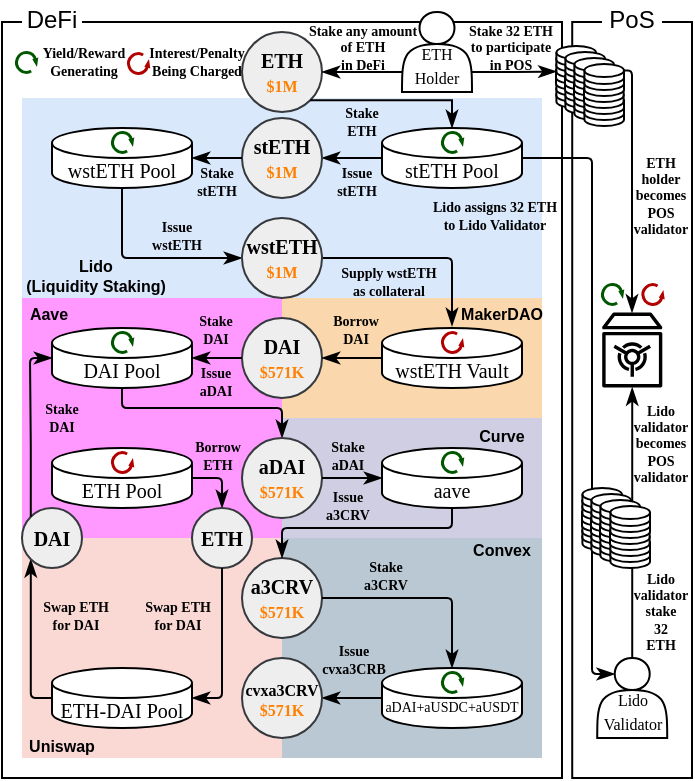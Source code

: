 <mxfile version="21.2.8" type="device">
  <diagram id="ooE3Xo_wV-slX8WCPOP6" name="Page-4">
    <mxGraphModel dx="1254" dy="301" grid="1" gridSize="10" guides="1" tooltips="1" connect="1" arrows="1" fold="1" page="1" pageScale="1" pageWidth="400" pageHeight="400" math="0" shadow="0">
      <root>
        <mxCell id="0" />
        <mxCell id="1" parent="0" />
        <mxCell id="hHPE4022j6eGi9Bg3FWy-431" value="" style="rounded=0;whiteSpace=wrap;html=1;" parent="1" vertex="1">
          <mxGeometry x="-484.89" y="15" width="59.89" height="378" as="geometry" />
        </mxCell>
        <mxCell id="hHPE4022j6eGi9Bg3FWy-430" value="" style="rounded=0;whiteSpace=wrap;html=1;" parent="1" vertex="1">
          <mxGeometry x="-770" y="15" width="280" height="378" as="geometry" />
        </mxCell>
        <mxCell id="hHPE4022j6eGi9Bg3FWy-93" value="" style="rounded=0;whiteSpace=wrap;html=1;fillColor=#bac8d3;strokeColor=none;" parent="1" vertex="1">
          <mxGeometry x="-630" y="273" width="130" height="110" as="geometry" />
        </mxCell>
        <mxCell id="hHPE4022j6eGi9Bg3FWy-40" value="" style="rounded=0;whiteSpace=wrap;html=1;fillColor=#d0cee2;strokeColor=none;" parent="1" vertex="1">
          <mxGeometry x="-630" y="213" width="130" height="60" as="geometry" />
        </mxCell>
        <mxCell id="hHPE4022j6eGi9Bg3FWy-36" value="" style="rounded=0;whiteSpace=wrap;html=1;fillColor=#FF99FF;strokeColor=none;" parent="1" vertex="1">
          <mxGeometry x="-760" y="153" width="130" height="120" as="geometry" />
        </mxCell>
        <mxCell id="aXwNNv5AYdKiC4HSLwjV-165" value="" style="rounded=0;whiteSpace=wrap;html=1;fillColor=#dae8fc;strokeColor=none;flipH=1;" parent="1" vertex="1">
          <mxGeometry x="-760" y="53" width="260" height="100" as="geometry" />
        </mxCell>
        <mxCell id="aXwNNv5AYdKiC4HSLwjV-160" value="" style="rounded=0;whiteSpace=wrap;html=1;fillColor=#fad7ac;strokeColor=none;" parent="1" vertex="1">
          <mxGeometry x="-630" y="153" width="130" height="60" as="geometry" />
        </mxCell>
        <mxCell id="hHPE4022j6eGi9Bg3FWy-27" style="edgeStyle=orthogonalEdgeStyle;rounded=1;orthogonalLoop=1;jettySize=auto;html=1;entryX=1;entryY=0.5;entryDx=0;entryDy=0;arcSize=5;endArrow=classicThin;endFill=1;fillColor=#008a00;strokeColor=#000000;" parent="1" source="bI1gja82rUTGcYfUVD13-1" target="0xcqsg2bEBHfZzJ7icHa-70" edge="1">
          <mxGeometry relative="1" as="geometry" />
        </mxCell>
        <mxCell id="bI1gja82rUTGcYfUVD13-1" value="stETH Pool" style="shape=cylinder3;whiteSpace=wrap;html=1;boundedLbl=1;backgroundOutline=1;size=7.5;strokeWidth=1;fontFamily=Times New Roman;fontStyle=0;fontSize=10;rounded=0;" parent="1" vertex="1">
          <mxGeometry x="-580" y="68" width="70" height="30" as="geometry" />
        </mxCell>
        <mxCell id="aXwNNv5AYdKiC4HSLwjV-166" value="&lt;b&gt;Lido &lt;br&gt;(Liquidity Staking)&lt;/b&gt;" style="text;html=1;strokeColor=none;fillColor=none;align=center;verticalAlign=middle;whiteSpace=wrap;rounded=0;fontSize=8;spacing=2;" parent="1" vertex="1">
          <mxGeometry x="-763" y="136" width="80" height="12" as="geometry" />
        </mxCell>
        <mxCell id="hHPE4022j6eGi9Bg3FWy-31" style="edgeStyle=orthogonalEdgeStyle;rounded=1;orthogonalLoop=1;jettySize=auto;html=1;exitX=0.5;exitY=1;exitDx=0;exitDy=0;exitPerimeter=0;entryX=0;entryY=0.5;entryDx=0;entryDy=0;arcSize=5;endArrow=classicThin;endFill=1;fillColor=#008a00;strokeColor=#000000;" parent="1" source="0xcqsg2bEBHfZzJ7icHa-75" target="_4_Hz2iEFn8rfwyZPXuo-2" edge="1">
          <mxGeometry relative="1" as="geometry" />
        </mxCell>
        <mxCell id="0xcqsg2bEBHfZzJ7icHa-75" value="wstETH Pool" style="shape=cylinder3;whiteSpace=wrap;html=1;boundedLbl=1;backgroundOutline=1;size=7.5;strokeWidth=1;fontFamily=Times New Roman;fontStyle=0;fontSize=10;rounded=0;labelBorderColor=none;" parent="1" vertex="1">
          <mxGeometry x="-745" y="68" width="70" height="30" as="geometry" />
        </mxCell>
        <mxCell id="hHPE4022j6eGi9Bg3FWy-404" style="edgeStyle=orthogonalEdgeStyle;rounded=1;orthogonalLoop=1;jettySize=auto;html=1;exitX=1;exitY=0.5;exitDx=0;exitDy=0;entryX=0;entryY=1;entryDx=0;entryDy=0;arcSize=5;endArrow=classicThin;endFill=1;fillColor=#d80073;strokeColor=#000000;" parent="1" source="_4_Hz2iEFn8rfwyZPXuo-2" edge="1">
          <mxGeometry relative="1" as="geometry">
            <mxPoint x="-545" y="167" as="targetPoint" />
            <Array as="points">
              <mxPoint x="-545" y="133" />
            </Array>
          </mxGeometry>
        </mxCell>
        <mxCell id="_4_Hz2iEFn8rfwyZPXuo-2" value="&lt;b&gt;wstETH&lt;br&gt;&lt;/b&gt;&lt;b style=&quot;border-color: var(--border-color);&quot;&gt;&lt;font style=&quot;border-color: var(--border-color); font-size: 8px;&quot; color=&quot;#ff8000&quot;&gt;$1M&lt;/font&gt;&lt;/b&gt;&lt;b&gt;&lt;br&gt;&lt;/b&gt;" style="ellipse;whiteSpace=wrap;html=1;aspect=fixed;labelBackgroundColor=none;labelBorderColor=none;fillColor=#eeeeee;strokeColor=#36393d;fontSize=10;fontFamily=Times New Roman;rounded=0;" parent="1" vertex="1">
          <mxGeometry x="-650" y="113" width="40" height="40" as="geometry" />
        </mxCell>
        <mxCell id="0xcqsg2bEBHfZzJ7icHa-70" value="&lt;b style=&quot;font-size: 10px;&quot;&gt;stETH&lt;br&gt;&lt;/b&gt;&lt;b style=&quot;border-color: var(--border-color);&quot;&gt;&lt;font color=&quot;#ff8000&quot; style=&quot;font-size: 8px;&quot;&gt;$1M&lt;/font&gt;&lt;/b&gt;&lt;b style=&quot;font-size: 10px;&quot;&gt;&lt;br&gt;&lt;/b&gt;" style="ellipse;whiteSpace=wrap;html=1;aspect=fixed;labelBackgroundColor=none;labelBorderColor=none;fillColor=#eeeeee;strokeColor=#36393d;fontSize=10;fontFamily=Times New Roman;rounded=0;" parent="1" vertex="1">
          <mxGeometry x="-650" y="63" width="40" height="40" as="geometry" />
        </mxCell>
        <mxCell id="_4_Hz2iEFn8rfwyZPXuo-1" value="ETH&lt;br&gt;&lt;font color=&quot;#ff8000&quot; style=&quot;font-size: 8px;&quot;&gt;$1M&lt;/font&gt;" style="ellipse;whiteSpace=wrap;html=1;aspect=fixed;labelBackgroundColor=none;labelBorderColor=none;fillColor=#eeeeee;strokeColor=#36393d;fontSize=10;fontFamily=Times New Roman;rounded=0;fontStyle=1" parent="1" vertex="1">
          <mxGeometry x="-650" y="20" width="40" height="40" as="geometry" />
        </mxCell>
        <mxCell id="_4_Hz2iEFn8rfwyZPXuo-3" value="&lt;b&gt;DAI&lt;br&gt;&lt;font color=&quot;#ff8000&quot; style=&quot;font-size: 8px;&quot;&gt;$571K&lt;/font&gt;&lt;br&gt;&lt;/b&gt;" style="ellipse;whiteSpace=wrap;html=1;aspect=fixed;labelBackgroundColor=none;labelBorderColor=none;fillColor=#eeeeee;strokeColor=#36393d;fontSize=10;fontFamily=Times New Roman;rounded=0;" parent="1" vertex="1">
          <mxGeometry x="-650" y="163" width="40" height="40" as="geometry" />
        </mxCell>
        <mxCell id="hHPE4022j6eGi9Bg3FWy-28" style="edgeStyle=orthogonalEdgeStyle;rounded=1;orthogonalLoop=1;jettySize=auto;html=1;entryX=1;entryY=0.5;entryDx=0;entryDy=0;entryPerimeter=0;arcSize=5;endArrow=classicThin;endFill=1;fillColor=#d80073;strokeColor=#000000;" parent="1" source="0xcqsg2bEBHfZzJ7icHa-70" target="0xcqsg2bEBHfZzJ7icHa-75" edge="1">
          <mxGeometry relative="1" as="geometry" />
        </mxCell>
        <mxCell id="hHPE4022j6eGi9Bg3FWy-35" style="edgeStyle=orthogonalEdgeStyle;rounded=1;orthogonalLoop=1;jettySize=auto;html=1;exitX=0;exitY=0.5;exitDx=0;exitDy=0;exitPerimeter=0;entryX=1;entryY=0.5;entryDx=0;entryDy=0;arcSize=5;endArrow=classicThin;endFill=1;fillColor=#1ba1e2;strokeColor=#000000;" parent="1" source="hHPE4022j6eGi9Bg3FWy-33" target="_4_Hz2iEFn8rfwyZPXuo-3" edge="1">
          <mxGeometry relative="1" as="geometry" />
        </mxCell>
        <mxCell id="hHPE4022j6eGi9Bg3FWy-33" value="wstETH Vault" style="shape=cylinder3;whiteSpace=wrap;html=1;boundedLbl=1;backgroundOutline=1;size=7.5;strokeWidth=1;fontFamily=Times New Roman;fontStyle=0;fontSize=10;rounded=0;" parent="1" vertex="1">
          <mxGeometry x="-580" y="168" width="70" height="30" as="geometry" />
        </mxCell>
        <mxCell id="hHPE4022j6eGi9Bg3FWy-38" value="&lt;b&gt;Aave&lt;/b&gt;" style="text;html=1;strokeColor=none;fillColor=none;align=center;verticalAlign=middle;whiteSpace=wrap;rounded=0;fontSize=8;" parent="1" vertex="1">
          <mxGeometry x="-760" y="155" width="26.5" height="12" as="geometry" />
        </mxCell>
        <mxCell id="hHPE4022j6eGi9Bg3FWy-79" style="edgeStyle=orthogonalEdgeStyle;rounded=1;orthogonalLoop=1;jettySize=auto;html=1;exitX=0.5;exitY=1;exitDx=0;exitDy=0;exitPerimeter=0;entryX=0.5;entryY=0;entryDx=0;entryDy=0;arcSize=5;endArrow=classicThin;endFill=1;fillColor=#008a00;strokeColor=#000000;" parent="1" source="hHPE4022j6eGi9Bg3FWy-39" target="hHPE4022j6eGi9Bg3FWy-41" edge="1">
          <mxGeometry relative="1" as="geometry">
            <Array as="points">
              <mxPoint x="-710" y="208" />
              <mxPoint x="-630" y="208" />
            </Array>
          </mxGeometry>
        </mxCell>
        <mxCell id="hHPE4022j6eGi9Bg3FWy-39" value="DAI Pool" style="shape=cylinder3;whiteSpace=wrap;html=1;boundedLbl=1;backgroundOutline=1;size=7.5;strokeWidth=1;fontFamily=Times New Roman;fontStyle=0;fontSize=10;rounded=0;" parent="1" vertex="1">
          <mxGeometry x="-745" y="168" width="70" height="30" as="geometry" />
        </mxCell>
        <mxCell id="hHPE4022j6eGi9Bg3FWy-41" value="&lt;b&gt;aDAI&lt;br&gt;&lt;/b&gt;&lt;b style=&quot;border-color: var(--border-color);&quot;&gt;&lt;font color=&quot;#ff8000&quot; style=&quot;font-size: 8px;&quot;&gt;$&lt;/font&gt;&lt;/b&gt;&lt;b style=&quot;border-color: var(--border-color);&quot;&gt;&lt;font style=&quot;border-color: var(--border-color); font-size: 8px;&quot; color=&quot;#ff8000&quot;&gt;571K&lt;/font&gt;&lt;/b&gt;&lt;b&gt;&lt;br&gt;&lt;/b&gt;" style="ellipse;whiteSpace=wrap;html=1;aspect=fixed;labelBackgroundColor=none;labelBorderColor=none;fillColor=#eeeeee;strokeColor=#36393d;fontSize=10;fontFamily=Times New Roman;rounded=0;" parent="1" vertex="1">
          <mxGeometry x="-650" y="223" width="40" height="40" as="geometry" />
        </mxCell>
        <mxCell id="hHPE4022j6eGi9Bg3FWy-42" style="edgeStyle=orthogonalEdgeStyle;rounded=1;orthogonalLoop=1;jettySize=auto;html=1;entryX=1;entryY=0.5;entryDx=0;entryDy=0;entryPerimeter=0;arcSize=5;endArrow=classicThin;endFill=1;fillColor=#d80073;strokeColor=#000000;" parent="1" source="_4_Hz2iEFn8rfwyZPXuo-3" target="hHPE4022j6eGi9Bg3FWy-39" edge="1">
          <mxGeometry relative="1" as="geometry" />
        </mxCell>
        <mxCell id="hHPE4022j6eGi9Bg3FWy-48" value="aave" style="shape=cylinder3;whiteSpace=wrap;html=1;boundedLbl=1;backgroundOutline=1;size=7.5;strokeWidth=1;fontFamily=Times New Roman;fontStyle=0;fontSize=10;rounded=0;" parent="1" vertex="1">
          <mxGeometry x="-580" y="228" width="70" height="30" as="geometry" />
        </mxCell>
        <mxCell id="hHPE4022j6eGi9Bg3FWy-55" style="edgeStyle=orthogonalEdgeStyle;rounded=1;orthogonalLoop=1;jettySize=auto;html=1;exitX=1;exitY=0.5;exitDx=0;exitDy=0;entryX=0;entryY=0.5;entryDx=0;entryDy=0;entryPerimeter=0;arcSize=5;endArrow=classicThin;endFill=1;fillColor=#d80073;strokeColor=#000000;" parent="1" source="hHPE4022j6eGi9Bg3FWy-41" target="hHPE4022j6eGi9Bg3FWy-48" edge="1">
          <mxGeometry relative="1" as="geometry" />
        </mxCell>
        <mxCell id="hHPE4022j6eGi9Bg3FWy-56" value="&lt;b&gt;Curve&lt;/b&gt;" style="text;html=1;strokeColor=none;fillColor=none;align=center;verticalAlign=middle;whiteSpace=wrap;rounded=0;fontSize=8;" parent="1" vertex="1">
          <mxGeometry x="-535" y="216" width="30" height="12" as="geometry" />
        </mxCell>
        <mxCell id="hHPE4022j6eGi9Bg3FWy-111" style="edgeStyle=orthogonalEdgeStyle;rounded=1;orthogonalLoop=1;jettySize=auto;html=1;exitX=1;exitY=0.5;exitDx=0;exitDy=0;exitPerimeter=0;entryX=0.5;entryY=0;entryDx=0;entryDy=0;arcSize=5;endArrow=classicThin;endFill=1;fillColor=#1ba1e2;strokeColor=#000000;" parent="1" source="hHPE4022j6eGi9Bg3FWy-57" target="hHPE4022j6eGi9Bg3FWy-63" edge="1">
          <mxGeometry relative="1" as="geometry" />
        </mxCell>
        <mxCell id="hHPE4022j6eGi9Bg3FWy-57" value="ETH Pool" style="shape=cylinder3;whiteSpace=wrap;html=1;boundedLbl=1;backgroundOutline=1;size=7.5;strokeWidth=1;fontFamily=Times New Roman;fontStyle=0;fontSize=10;rounded=0;" parent="1" vertex="1">
          <mxGeometry x="-745" y="228" width="70" height="30" as="geometry" />
        </mxCell>
        <mxCell id="hHPE4022j6eGi9Bg3FWy-60" value="" style="rounded=0;whiteSpace=wrap;html=1;fillColor=#fad9d5;strokeColor=none;" parent="1" vertex="1">
          <mxGeometry x="-760" y="273" width="130" height="110" as="geometry" />
        </mxCell>
        <mxCell id="hHPE4022j6eGi9Bg3FWy-61" value="&lt;b&gt;Uniswap&lt;/b&gt;" style="text;html=1;strokeColor=none;fillColor=none;align=center;verticalAlign=middle;whiteSpace=wrap;rounded=0;fontSize=8;" parent="1" vertex="1">
          <mxGeometry x="-760" y="371" width="40" height="12" as="geometry" />
        </mxCell>
        <mxCell id="hHPE4022j6eGi9Bg3FWy-362" style="edgeStyle=orthogonalEdgeStyle;rounded=1;orthogonalLoop=1;jettySize=auto;html=1;exitX=0;exitY=0.5;exitDx=0;exitDy=0;exitPerimeter=0;entryX=0;entryY=1;entryDx=0;entryDy=0;arcSize=5;endArrow=classicThin;endFill=1;strokeColor=#000000;" parent="1" source="hHPE4022j6eGi9Bg3FWy-62" target="hHPE4022j6eGi9Bg3FWy-73" edge="1">
          <mxGeometry relative="1" as="geometry">
            <Array as="points">
              <mxPoint x="-756" y="353" />
            </Array>
          </mxGeometry>
        </mxCell>
        <mxCell id="hHPE4022j6eGi9Bg3FWy-62" value="ETH-DAI Pool" style="shape=cylinder3;whiteSpace=wrap;html=1;boundedLbl=1;backgroundOutline=1;size=7.5;strokeWidth=1;fontFamily=Times New Roman;fontStyle=0;fontSize=10;rounded=0;" parent="1" vertex="1">
          <mxGeometry x="-745" y="338" width="70" height="30" as="geometry" />
        </mxCell>
        <mxCell id="hHPE4022j6eGi9Bg3FWy-63" value="&lt;b style=&quot;font-size: 10px;&quot;&gt;ETH&lt;/b&gt;" style="ellipse;whiteSpace=wrap;html=1;aspect=fixed;labelBackgroundColor=none;labelBorderColor=none;fillColor=#eeeeee;strokeColor=#36393d;fontSize=10;fontFamily=Times New Roman;rounded=0;" parent="1" vertex="1">
          <mxGeometry x="-675" y="258" width="30" height="30" as="geometry" />
        </mxCell>
        <mxCell id="hHPE4022j6eGi9Bg3FWy-73" value="&lt;b style=&quot;font-size: 10px;&quot;&gt;DAI&lt;/b&gt;" style="ellipse;whiteSpace=wrap;html=1;aspect=fixed;labelBackgroundColor=none;labelBorderColor=none;fillColor=#eeeeee;strokeColor=#36393d;fontSize=10;fontFamily=Times New Roman;rounded=0;" parent="1" vertex="1">
          <mxGeometry x="-760" y="258" width="30" height="30" as="geometry" />
        </mxCell>
        <mxCell id="hHPE4022j6eGi9Bg3FWy-76" value="&lt;b&gt;a3CRV&lt;br&gt;&lt;/b&gt;&lt;b style=&quot;border-color: var(--border-color);&quot;&gt;&lt;font color=&quot;#ff8000&quot; style=&quot;font-size: 8px;&quot;&gt;$&lt;/font&gt;&lt;/b&gt;&lt;b style=&quot;border-color: var(--border-color);&quot;&gt;&lt;font style=&quot;border-color: var(--border-color); font-size: 8px;&quot; color=&quot;#ff8000&quot;&gt;571K&lt;/font&gt;&lt;/b&gt;&lt;b&gt;&lt;br&gt;&lt;/b&gt;" style="ellipse;whiteSpace=wrap;html=1;aspect=fixed;labelBackgroundColor=none;labelBorderColor=none;fillColor=#eeeeee;strokeColor=#36393d;fontSize=10;fontFamily=Times New Roman;rounded=0;" parent="1" vertex="1">
          <mxGeometry x="-650" y="283" width="40" height="40" as="geometry" />
        </mxCell>
        <mxCell id="hHPE4022j6eGi9Bg3FWy-94" style="edgeStyle=orthogonalEdgeStyle;rounded=1;orthogonalLoop=1;jettySize=auto;html=1;exitX=0.5;exitY=1;exitDx=0;exitDy=0;exitPerimeter=0;entryX=0.5;entryY=0;entryDx=0;entryDy=0;arcSize=5;endArrow=classicThin;endFill=1;fillColor=#008a00;strokeColor=#000000;" parent="1" source="hHPE4022j6eGi9Bg3FWy-48" target="hHPE4022j6eGi9Bg3FWy-76" edge="1">
          <mxGeometry relative="1" as="geometry">
            <Array as="points">
              <mxPoint x="-545" y="268" />
              <mxPoint x="-630" y="268" />
            </Array>
          </mxGeometry>
        </mxCell>
        <mxCell id="hHPE4022j6eGi9Bg3FWy-357" style="edgeStyle=orthogonalEdgeStyle;rounded=1;orthogonalLoop=1;jettySize=auto;html=1;entryX=1;entryY=0.5;entryDx=0;entryDy=0;arcSize=5;endArrow=classicThin;endFill=1;fillColor=#008a00;strokeColor=#000000;" parent="1" source="hHPE4022j6eGi9Bg3FWy-95" target="hHPE4022j6eGi9Bg3FWy-98" edge="1">
          <mxGeometry relative="1" as="geometry" />
        </mxCell>
        <mxCell id="hHPE4022j6eGi9Bg3FWy-95" value="&lt;p style=&quot;line-height: 26%;&quot;&gt;&lt;font style=&quot;font-size: 7px;&quot;&gt;aDAI+aUSDC+aUSDT&lt;br&gt;&lt;br&gt;&lt;/font&gt;&lt;/p&gt;" style="shape=cylinder3;whiteSpace=wrap;html=1;boundedLbl=1;backgroundOutline=1;size=7.5;strokeWidth=1;fontFamily=Times New Roman;fontStyle=0;fontSize=10;rounded=0;" parent="1" vertex="1">
          <mxGeometry x="-580" y="338" width="70" height="30" as="geometry" />
        </mxCell>
        <mxCell id="hHPE4022j6eGi9Bg3FWy-96" value="&lt;b&gt;Convex&lt;/b&gt;" style="text;html=1;strokeColor=none;fillColor=none;align=center;verticalAlign=middle;whiteSpace=wrap;rounded=0;fontSize=8;" parent="1" vertex="1">
          <mxGeometry x="-535" y="273" width="30" height="12" as="geometry" />
        </mxCell>
        <mxCell id="hHPE4022j6eGi9Bg3FWy-98" value="&lt;p style=&quot;line-height: 90%;&quot;&gt;&lt;font style=&quot;font-size: 8px;&quot;&gt;cvxa3CRV&lt;br&gt;&lt;b style=&quot;border-color: var(--border-color);&quot;&gt;&lt;font color=&quot;#ff8000&quot;&gt;$571K&lt;/font&gt;&lt;/b&gt;&lt;/font&gt;&lt;span style=&quot;font-size: 8px;&quot;&gt;&lt;br&gt;&lt;/span&gt;&lt;/p&gt;" style="ellipse;whiteSpace=wrap;html=1;aspect=fixed;labelBackgroundColor=none;labelBorderColor=none;fillColor=#eeeeee;strokeColor=#36393d;fontSize=10;fontFamily=Times New Roman;rounded=0;fontStyle=1" parent="1" vertex="1">
          <mxGeometry x="-650" y="333" width="40" height="40" as="geometry" />
        </mxCell>
        <mxCell id="hHPE4022j6eGi9Bg3FWy-112" style="edgeStyle=orthogonalEdgeStyle;rounded=1;orthogonalLoop=1;jettySize=auto;html=1;exitX=0.5;exitY=1;exitDx=0;exitDy=0;entryX=1;entryY=0.5;entryDx=0;entryDy=0;entryPerimeter=0;arcSize=5;endArrow=classicThin;endFill=1;strokeColor=#000000;" parent="1" source="hHPE4022j6eGi9Bg3FWy-63" target="hHPE4022j6eGi9Bg3FWy-62" edge="1">
          <mxGeometry relative="1" as="geometry">
            <Array as="points">
              <mxPoint x="-660" y="353" />
            </Array>
          </mxGeometry>
        </mxCell>
        <mxCell id="hHPE4022j6eGi9Bg3FWy-129" style="edgeStyle=orthogonalEdgeStyle;rounded=1;orthogonalLoop=1;jettySize=auto;html=1;exitX=0;exitY=0;exitDx=0;exitDy=0;entryX=0;entryY=0.5;entryDx=0;entryDy=0;entryPerimeter=0;arcSize=5;endArrow=classicThin;endFill=1;fillColor=#d80073;strokeColor=#000000;" parent="1" source="hHPE4022j6eGi9Bg3FWy-73" target="hHPE4022j6eGi9Bg3FWy-39" edge="1">
          <mxGeometry relative="1" as="geometry">
            <Array as="points">
              <mxPoint x="-756" y="228" />
              <mxPoint x="-756" y="183" />
            </Array>
          </mxGeometry>
        </mxCell>
        <mxCell id="hHPE4022j6eGi9Bg3FWy-432" style="edgeStyle=orthogonalEdgeStyle;rounded=0;orthogonalLoop=1;jettySize=auto;html=1;exitX=0.5;exitY=0;exitDx=0;exitDy=0;strokeColor=#000000;endArrow=classicThin;endFill=1;" parent="1" source="hHPE4022j6eGi9Bg3FWy-130" target="hHPE4022j6eGi9Bg3FWy-134" edge="1">
          <mxGeometry relative="1" as="geometry" />
        </mxCell>
        <mxCell id="hHPE4022j6eGi9Bg3FWy-130" value="&lt;br&gt;&lt;font style=&quot;font-size: 8px;&quot;&gt;Lido&lt;br&gt;Validator&lt;/font&gt;" style="shape=actor;whiteSpace=wrap;html=1;fontSize=10;fontFamily=Times New Roman;verticalAlign=middle;rounded=0;" parent="1" vertex="1">
          <mxGeometry x="-472.39" y="333" width="35" height="40" as="geometry" />
        </mxCell>
        <mxCell id="hHPE4022j6eGi9Bg3FWy-134" value="" style="sketch=0;outlineConnect=0;fontColor=#232F3E;gradientColor=none;fillColor=#000000;strokeColor=default;dashed=0;verticalLabelPosition=bottom;verticalAlign=top;align=center;html=1;fontSize=12;fontStyle=0;aspect=fixed;pointerEvents=1;shape=mxgraph.aws4.vault;" parent="1" vertex="1">
          <mxGeometry x="-470" y="160" width="30.21" height="38" as="geometry" />
        </mxCell>
        <mxCell id="hHPE4022j6eGi9Bg3FWy-426" style="edgeStyle=orthogonalEdgeStyle;rounded=1;orthogonalLoop=1;jettySize=auto;html=1;exitX=1;exitY=0.5;exitDx=0;exitDy=0;exitPerimeter=0;entryX=0.25;entryY=0.2;entryDx=0;entryDy=0;entryPerimeter=0;endArrow=classicThin;endFill=1;arcSize=5;fillColor=#d80073;strokeColor=#000000;" parent="1" source="bI1gja82rUTGcYfUVD13-1" target="hHPE4022j6eGi9Bg3FWy-130" edge="1">
          <mxGeometry relative="1" as="geometry">
            <Array as="points">
              <mxPoint x="-475" y="83" />
              <mxPoint x="-475" y="341" />
            </Array>
          </mxGeometry>
        </mxCell>
        <mxCell id="hHPE4022j6eGi9Bg3FWy-258" value="" style="group" parent="1" vertex="1" connectable="0">
          <mxGeometry x="-480" y="248" width="34" height="40" as="geometry" />
        </mxCell>
        <mxCell id="hHPE4022j6eGi9Bg3FWy-182" value="" style="group" parent="hHPE4022j6eGi9Bg3FWy-258" vertex="1" connectable="0">
          <mxGeometry width="20" height="31" as="geometry" />
        </mxCell>
        <mxCell id="hHPE4022j6eGi9Bg3FWy-148" value="" style="shape=cylinder3;whiteSpace=wrap;html=1;boundedLbl=1;backgroundOutline=1;size=3.25;" parent="hHPE4022j6eGi9Bg3FWy-182" vertex="1">
          <mxGeometry x="0.21" y="21" width="19.79" height="10" as="geometry" />
        </mxCell>
        <mxCell id="hHPE4022j6eGi9Bg3FWy-149" value="" style="shape=cylinder3;whiteSpace=wrap;html=1;boundedLbl=1;backgroundOutline=1;size=3.25;" parent="hHPE4022j6eGi9Bg3FWy-182" vertex="1">
          <mxGeometry x="0.21" y="18" width="19.79" height="10" as="geometry" />
        </mxCell>
        <mxCell id="hHPE4022j6eGi9Bg3FWy-151" value="" style="shape=cylinder3;whiteSpace=wrap;html=1;boundedLbl=1;backgroundOutline=1;size=3.25;" parent="hHPE4022j6eGi9Bg3FWy-182" vertex="1">
          <mxGeometry x="0.21" y="15" width="19.79" height="10" as="geometry" />
        </mxCell>
        <mxCell id="hHPE4022j6eGi9Bg3FWy-152" value="" style="shape=cylinder3;whiteSpace=wrap;html=1;boundedLbl=1;backgroundOutline=1;size=3.25;" parent="hHPE4022j6eGi9Bg3FWy-182" vertex="1">
          <mxGeometry y="12" width="19.79" height="10" as="geometry" />
        </mxCell>
        <mxCell id="hHPE4022j6eGi9Bg3FWy-154" value="" style="shape=cylinder3;whiteSpace=wrap;html=1;boundedLbl=1;backgroundOutline=1;size=3.25;" parent="hHPE4022j6eGi9Bg3FWy-182" vertex="1">
          <mxGeometry y="9" width="19.79" height="10" as="geometry" />
        </mxCell>
        <mxCell id="hHPE4022j6eGi9Bg3FWy-155" value="" style="shape=cylinder3;whiteSpace=wrap;html=1;boundedLbl=1;backgroundOutline=1;size=3.25;" parent="hHPE4022j6eGi9Bg3FWy-182" vertex="1">
          <mxGeometry x="0.21" y="6" width="19.79" height="10" as="geometry" />
        </mxCell>
        <mxCell id="hHPE4022j6eGi9Bg3FWy-156" value="" style="shape=cylinder3;whiteSpace=wrap;html=1;boundedLbl=1;backgroundOutline=1;size=3.25;" parent="hHPE4022j6eGi9Bg3FWy-182" vertex="1">
          <mxGeometry x="0.21" y="3" width="19.79" height="10" as="geometry" />
        </mxCell>
        <mxCell id="hHPE4022j6eGi9Bg3FWy-157" value="" style="shape=cylinder3;whiteSpace=wrap;html=1;boundedLbl=1;backgroundOutline=1;size=3.25;" parent="hHPE4022j6eGi9Bg3FWy-182" vertex="1">
          <mxGeometry x="0.21" width="19.79" height="10" as="geometry" />
        </mxCell>
        <mxCell id="hHPE4022j6eGi9Bg3FWy-231" value="" style="group" parent="hHPE4022j6eGi9Bg3FWy-258" vertex="1" connectable="0">
          <mxGeometry x="4.5" y="3" width="20" height="31" as="geometry" />
        </mxCell>
        <mxCell id="hHPE4022j6eGi9Bg3FWy-232" value="" style="shape=cylinder3;whiteSpace=wrap;html=1;boundedLbl=1;backgroundOutline=1;size=3.25;" parent="hHPE4022j6eGi9Bg3FWy-231" vertex="1">
          <mxGeometry x="0.21" y="21" width="19.79" height="10" as="geometry" />
        </mxCell>
        <mxCell id="hHPE4022j6eGi9Bg3FWy-233" value="" style="shape=cylinder3;whiteSpace=wrap;html=1;boundedLbl=1;backgroundOutline=1;size=3.25;" parent="hHPE4022j6eGi9Bg3FWy-231" vertex="1">
          <mxGeometry x="0.21" y="18" width="19.79" height="10" as="geometry" />
        </mxCell>
        <mxCell id="hHPE4022j6eGi9Bg3FWy-234" value="" style="shape=cylinder3;whiteSpace=wrap;html=1;boundedLbl=1;backgroundOutline=1;size=3.25;" parent="hHPE4022j6eGi9Bg3FWy-231" vertex="1">
          <mxGeometry x="0.21" y="15" width="19.79" height="10" as="geometry" />
        </mxCell>
        <mxCell id="hHPE4022j6eGi9Bg3FWy-235" value="" style="shape=cylinder3;whiteSpace=wrap;html=1;boundedLbl=1;backgroundOutline=1;size=3.25;" parent="hHPE4022j6eGi9Bg3FWy-231" vertex="1">
          <mxGeometry y="12" width="19.79" height="10" as="geometry" />
        </mxCell>
        <mxCell id="hHPE4022j6eGi9Bg3FWy-236" value="" style="shape=cylinder3;whiteSpace=wrap;html=1;boundedLbl=1;backgroundOutline=1;size=3.25;" parent="hHPE4022j6eGi9Bg3FWy-231" vertex="1">
          <mxGeometry y="9" width="19.79" height="10" as="geometry" />
        </mxCell>
        <mxCell id="hHPE4022j6eGi9Bg3FWy-237" value="" style="shape=cylinder3;whiteSpace=wrap;html=1;boundedLbl=1;backgroundOutline=1;size=3.25;" parent="hHPE4022j6eGi9Bg3FWy-231" vertex="1">
          <mxGeometry x="0.21" y="6" width="19.79" height="10" as="geometry" />
        </mxCell>
        <mxCell id="hHPE4022j6eGi9Bg3FWy-238" value="" style="shape=cylinder3;whiteSpace=wrap;html=1;boundedLbl=1;backgroundOutline=1;size=3.25;" parent="hHPE4022j6eGi9Bg3FWy-231" vertex="1">
          <mxGeometry x="0.21" y="3" width="19.79" height="10" as="geometry" />
        </mxCell>
        <mxCell id="hHPE4022j6eGi9Bg3FWy-239" value="" style="shape=cylinder3;whiteSpace=wrap;html=1;boundedLbl=1;backgroundOutline=1;size=3.25;" parent="hHPE4022j6eGi9Bg3FWy-231" vertex="1">
          <mxGeometry x="0.21" width="19.79" height="10" as="geometry" />
        </mxCell>
        <mxCell id="hHPE4022j6eGi9Bg3FWy-240" value="" style="group" parent="hHPE4022j6eGi9Bg3FWy-258" vertex="1" connectable="0">
          <mxGeometry x="9" y="6" width="20" height="31" as="geometry" />
        </mxCell>
        <mxCell id="hHPE4022j6eGi9Bg3FWy-241" value="" style="shape=cylinder3;whiteSpace=wrap;html=1;boundedLbl=1;backgroundOutline=1;size=3.25;" parent="hHPE4022j6eGi9Bg3FWy-240" vertex="1">
          <mxGeometry x="0.21" y="21" width="19.79" height="10" as="geometry" />
        </mxCell>
        <mxCell id="hHPE4022j6eGi9Bg3FWy-242" value="" style="shape=cylinder3;whiteSpace=wrap;html=1;boundedLbl=1;backgroundOutline=1;size=3.25;" parent="hHPE4022j6eGi9Bg3FWy-240" vertex="1">
          <mxGeometry x="0.21" y="18" width="19.79" height="10" as="geometry" />
        </mxCell>
        <mxCell id="hHPE4022j6eGi9Bg3FWy-243" value="" style="shape=cylinder3;whiteSpace=wrap;html=1;boundedLbl=1;backgroundOutline=1;size=3.25;" parent="hHPE4022j6eGi9Bg3FWy-240" vertex="1">
          <mxGeometry x="0.21" y="15" width="19.79" height="10" as="geometry" />
        </mxCell>
        <mxCell id="hHPE4022j6eGi9Bg3FWy-244" value="" style="shape=cylinder3;whiteSpace=wrap;html=1;boundedLbl=1;backgroundOutline=1;size=3.25;" parent="hHPE4022j6eGi9Bg3FWy-240" vertex="1">
          <mxGeometry y="12" width="19.79" height="10" as="geometry" />
        </mxCell>
        <mxCell id="hHPE4022j6eGi9Bg3FWy-245" value="" style="shape=cylinder3;whiteSpace=wrap;html=1;boundedLbl=1;backgroundOutline=1;size=3.25;" parent="hHPE4022j6eGi9Bg3FWy-240" vertex="1">
          <mxGeometry y="9" width="19.79" height="10" as="geometry" />
        </mxCell>
        <mxCell id="hHPE4022j6eGi9Bg3FWy-246" value="" style="shape=cylinder3;whiteSpace=wrap;html=1;boundedLbl=1;backgroundOutline=1;size=3.25;" parent="hHPE4022j6eGi9Bg3FWy-240" vertex="1">
          <mxGeometry x="0.21" y="6" width="19.79" height="10" as="geometry" />
        </mxCell>
        <mxCell id="hHPE4022j6eGi9Bg3FWy-247" value="" style="shape=cylinder3;whiteSpace=wrap;html=1;boundedLbl=1;backgroundOutline=1;size=3.25;" parent="hHPE4022j6eGi9Bg3FWy-240" vertex="1">
          <mxGeometry x="0.21" y="3" width="19.79" height="10" as="geometry" />
        </mxCell>
        <mxCell id="hHPE4022j6eGi9Bg3FWy-248" value="" style="shape=cylinder3;whiteSpace=wrap;html=1;boundedLbl=1;backgroundOutline=1;size=3.25;" parent="hHPE4022j6eGi9Bg3FWy-240" vertex="1">
          <mxGeometry x="0.21" width="19.79" height="10" as="geometry" />
        </mxCell>
        <mxCell id="hHPE4022j6eGi9Bg3FWy-249" value="" style="group" parent="hHPE4022j6eGi9Bg3FWy-258" vertex="1" connectable="0">
          <mxGeometry x="14" y="9" width="20" height="31" as="geometry" />
        </mxCell>
        <mxCell id="hHPE4022j6eGi9Bg3FWy-250" value="" style="shape=cylinder3;whiteSpace=wrap;html=1;boundedLbl=1;backgroundOutline=1;size=3.25;" parent="hHPE4022j6eGi9Bg3FWy-249" vertex="1">
          <mxGeometry x="0.21" y="21" width="19.79" height="10" as="geometry" />
        </mxCell>
        <mxCell id="hHPE4022j6eGi9Bg3FWy-251" value="" style="shape=cylinder3;whiteSpace=wrap;html=1;boundedLbl=1;backgroundOutline=1;size=3.25;" parent="hHPE4022j6eGi9Bg3FWy-249" vertex="1">
          <mxGeometry x="0.21" y="18" width="19.79" height="10" as="geometry" />
        </mxCell>
        <mxCell id="hHPE4022j6eGi9Bg3FWy-252" value="" style="shape=cylinder3;whiteSpace=wrap;html=1;boundedLbl=1;backgroundOutline=1;size=3.25;" parent="hHPE4022j6eGi9Bg3FWy-249" vertex="1">
          <mxGeometry x="0.21" y="15" width="19.79" height="10" as="geometry" />
        </mxCell>
        <mxCell id="hHPE4022j6eGi9Bg3FWy-253" value="" style="shape=cylinder3;whiteSpace=wrap;html=1;boundedLbl=1;backgroundOutline=1;size=3.25;" parent="hHPE4022j6eGi9Bg3FWy-249" vertex="1">
          <mxGeometry y="12" width="19.79" height="10" as="geometry" />
        </mxCell>
        <mxCell id="hHPE4022j6eGi9Bg3FWy-254" value="" style="shape=cylinder3;whiteSpace=wrap;html=1;boundedLbl=1;backgroundOutline=1;size=3.25;" parent="hHPE4022j6eGi9Bg3FWy-249" vertex="1">
          <mxGeometry y="9" width="19.79" height="10" as="geometry" />
        </mxCell>
        <mxCell id="hHPE4022j6eGi9Bg3FWy-255" value="" style="shape=cylinder3;whiteSpace=wrap;html=1;boundedLbl=1;backgroundOutline=1;size=3.25;" parent="hHPE4022j6eGi9Bg3FWy-249" vertex="1">
          <mxGeometry x="0.21" y="6" width="19.79" height="10" as="geometry" />
        </mxCell>
        <mxCell id="hHPE4022j6eGi9Bg3FWy-256" value="" style="shape=cylinder3;whiteSpace=wrap;html=1;boundedLbl=1;backgroundOutline=1;size=3.25;" parent="hHPE4022j6eGi9Bg3FWy-249" vertex="1">
          <mxGeometry x="0.21" y="3" width="19.79" height="10" as="geometry" />
        </mxCell>
        <mxCell id="hHPE4022j6eGi9Bg3FWy-257" value="" style="shape=cylinder3;whiteSpace=wrap;html=1;boundedLbl=1;backgroundOutline=1;size=3.25;" parent="hHPE4022j6eGi9Bg3FWy-249" vertex="1">
          <mxGeometry x="0.21" width="19.79" height="10" as="geometry" />
        </mxCell>
        <mxCell id="hHPE4022j6eGi9Bg3FWy-356" style="edgeStyle=orthogonalEdgeStyle;rounded=1;orthogonalLoop=1;jettySize=auto;html=1;exitX=1;exitY=0.5;exitDx=0;exitDy=0;entryX=0.5;entryY=0;entryDx=0;entryDy=0;entryPerimeter=0;arcSize=5;endArrow=classicThin;endFill=1;fillColor=#d80073;strokeColor=#000000;" parent="1" source="hHPE4022j6eGi9Bg3FWy-76" target="hHPE4022j6eGi9Bg3FWy-95" edge="1">
          <mxGeometry relative="1" as="geometry" />
        </mxCell>
        <mxCell id="hHPE4022j6eGi9Bg3FWy-365" value="" style="group" parent="1" vertex="1" connectable="0">
          <mxGeometry x="-493" y="27" width="34" height="40" as="geometry" />
        </mxCell>
        <mxCell id="hHPE4022j6eGi9Bg3FWy-366" value="" style="group" parent="hHPE4022j6eGi9Bg3FWy-365" vertex="1" connectable="0">
          <mxGeometry width="20" height="31" as="geometry" />
        </mxCell>
        <mxCell id="hHPE4022j6eGi9Bg3FWy-367" value="" style="shape=cylinder3;whiteSpace=wrap;html=1;boundedLbl=1;backgroundOutline=1;size=3.25;" parent="hHPE4022j6eGi9Bg3FWy-366" vertex="1">
          <mxGeometry x="0.21" y="21" width="19.79" height="10" as="geometry" />
        </mxCell>
        <mxCell id="hHPE4022j6eGi9Bg3FWy-368" value="" style="shape=cylinder3;whiteSpace=wrap;html=1;boundedLbl=1;backgroundOutline=1;size=3.25;" parent="hHPE4022j6eGi9Bg3FWy-366" vertex="1">
          <mxGeometry x="0.21" y="18" width="19.79" height="10" as="geometry" />
        </mxCell>
        <mxCell id="hHPE4022j6eGi9Bg3FWy-369" value="" style="shape=cylinder3;whiteSpace=wrap;html=1;boundedLbl=1;backgroundOutline=1;size=3.25;" parent="hHPE4022j6eGi9Bg3FWy-366" vertex="1">
          <mxGeometry x="0.21" y="15" width="19.79" height="10" as="geometry" />
        </mxCell>
        <mxCell id="hHPE4022j6eGi9Bg3FWy-370" value="" style="shape=cylinder3;whiteSpace=wrap;html=1;boundedLbl=1;backgroundOutline=1;size=3.25;" parent="hHPE4022j6eGi9Bg3FWy-366" vertex="1">
          <mxGeometry y="12" width="19.79" height="10" as="geometry" />
        </mxCell>
        <mxCell id="hHPE4022j6eGi9Bg3FWy-371" value="" style="shape=cylinder3;whiteSpace=wrap;html=1;boundedLbl=1;backgroundOutline=1;size=3.25;" parent="hHPE4022j6eGi9Bg3FWy-366" vertex="1">
          <mxGeometry y="9" width="19.79" height="10" as="geometry" />
        </mxCell>
        <mxCell id="hHPE4022j6eGi9Bg3FWy-372" value="" style="shape=cylinder3;whiteSpace=wrap;html=1;boundedLbl=1;backgroundOutline=1;size=3.25;" parent="hHPE4022j6eGi9Bg3FWy-366" vertex="1">
          <mxGeometry x="0.21" y="6" width="19.79" height="10" as="geometry" />
        </mxCell>
        <mxCell id="hHPE4022j6eGi9Bg3FWy-373" value="" style="shape=cylinder3;whiteSpace=wrap;html=1;boundedLbl=1;backgroundOutline=1;size=3.25;" parent="hHPE4022j6eGi9Bg3FWy-366" vertex="1">
          <mxGeometry x="0.21" y="3" width="19.79" height="10" as="geometry" />
        </mxCell>
        <mxCell id="hHPE4022j6eGi9Bg3FWy-374" value="" style="shape=cylinder3;whiteSpace=wrap;html=1;boundedLbl=1;backgroundOutline=1;size=3.25;" parent="hHPE4022j6eGi9Bg3FWy-366" vertex="1">
          <mxGeometry x="0.21" width="19.79" height="10" as="geometry" />
        </mxCell>
        <mxCell id="hHPE4022j6eGi9Bg3FWy-375" value="" style="group" parent="hHPE4022j6eGi9Bg3FWy-365" vertex="1" connectable="0">
          <mxGeometry x="4.5" y="3" width="20" height="31" as="geometry" />
        </mxCell>
        <mxCell id="hHPE4022j6eGi9Bg3FWy-376" value="" style="shape=cylinder3;whiteSpace=wrap;html=1;boundedLbl=1;backgroundOutline=1;size=3.25;" parent="hHPE4022j6eGi9Bg3FWy-375" vertex="1">
          <mxGeometry x="0.21" y="21" width="19.79" height="10" as="geometry" />
        </mxCell>
        <mxCell id="hHPE4022j6eGi9Bg3FWy-377" value="" style="shape=cylinder3;whiteSpace=wrap;html=1;boundedLbl=1;backgroundOutline=1;size=3.25;" parent="hHPE4022j6eGi9Bg3FWy-375" vertex="1">
          <mxGeometry x="0.21" y="18" width="19.79" height="10" as="geometry" />
        </mxCell>
        <mxCell id="hHPE4022j6eGi9Bg3FWy-378" value="" style="shape=cylinder3;whiteSpace=wrap;html=1;boundedLbl=1;backgroundOutline=1;size=3.25;" parent="hHPE4022j6eGi9Bg3FWy-375" vertex="1">
          <mxGeometry x="0.21" y="15" width="19.79" height="10" as="geometry" />
        </mxCell>
        <mxCell id="hHPE4022j6eGi9Bg3FWy-379" value="" style="shape=cylinder3;whiteSpace=wrap;html=1;boundedLbl=1;backgroundOutline=1;size=3.25;" parent="hHPE4022j6eGi9Bg3FWy-375" vertex="1">
          <mxGeometry y="12" width="19.79" height="10" as="geometry" />
        </mxCell>
        <mxCell id="hHPE4022j6eGi9Bg3FWy-380" value="" style="shape=cylinder3;whiteSpace=wrap;html=1;boundedLbl=1;backgroundOutline=1;size=3.25;" parent="hHPE4022j6eGi9Bg3FWy-375" vertex="1">
          <mxGeometry y="9" width="19.79" height="10" as="geometry" />
        </mxCell>
        <mxCell id="hHPE4022j6eGi9Bg3FWy-381" value="" style="shape=cylinder3;whiteSpace=wrap;html=1;boundedLbl=1;backgroundOutline=1;size=3.25;" parent="hHPE4022j6eGi9Bg3FWy-375" vertex="1">
          <mxGeometry x="0.21" y="6" width="19.79" height="10" as="geometry" />
        </mxCell>
        <mxCell id="hHPE4022j6eGi9Bg3FWy-382" value="" style="shape=cylinder3;whiteSpace=wrap;html=1;boundedLbl=1;backgroundOutline=1;size=3.25;" parent="hHPE4022j6eGi9Bg3FWy-375" vertex="1">
          <mxGeometry x="0.21" y="3" width="19.79" height="10" as="geometry" />
        </mxCell>
        <mxCell id="hHPE4022j6eGi9Bg3FWy-383" value="" style="shape=cylinder3;whiteSpace=wrap;html=1;boundedLbl=1;backgroundOutline=1;size=3.25;" parent="hHPE4022j6eGi9Bg3FWy-375" vertex="1">
          <mxGeometry x="0.21" width="19.79" height="10" as="geometry" />
        </mxCell>
        <mxCell id="hHPE4022j6eGi9Bg3FWy-384" value="" style="group" parent="hHPE4022j6eGi9Bg3FWy-365" vertex="1" connectable="0">
          <mxGeometry x="9" y="6" width="20" height="31" as="geometry" />
        </mxCell>
        <mxCell id="hHPE4022j6eGi9Bg3FWy-385" value="" style="shape=cylinder3;whiteSpace=wrap;html=1;boundedLbl=1;backgroundOutline=1;size=3.25;" parent="hHPE4022j6eGi9Bg3FWy-384" vertex="1">
          <mxGeometry x="0.21" y="21" width="19.79" height="10" as="geometry" />
        </mxCell>
        <mxCell id="hHPE4022j6eGi9Bg3FWy-386" value="" style="shape=cylinder3;whiteSpace=wrap;html=1;boundedLbl=1;backgroundOutline=1;size=3.25;" parent="hHPE4022j6eGi9Bg3FWy-384" vertex="1">
          <mxGeometry x="0.21" y="18" width="19.79" height="10" as="geometry" />
        </mxCell>
        <mxCell id="hHPE4022j6eGi9Bg3FWy-387" value="" style="shape=cylinder3;whiteSpace=wrap;html=1;boundedLbl=1;backgroundOutline=1;size=3.25;" parent="hHPE4022j6eGi9Bg3FWy-384" vertex="1">
          <mxGeometry x="0.21" y="15" width="19.79" height="10" as="geometry" />
        </mxCell>
        <mxCell id="hHPE4022j6eGi9Bg3FWy-388" value="" style="shape=cylinder3;whiteSpace=wrap;html=1;boundedLbl=1;backgroundOutline=1;size=3.25;" parent="hHPE4022j6eGi9Bg3FWy-384" vertex="1">
          <mxGeometry y="12" width="19.79" height="10" as="geometry" />
        </mxCell>
        <mxCell id="hHPE4022j6eGi9Bg3FWy-389" value="" style="shape=cylinder3;whiteSpace=wrap;html=1;boundedLbl=1;backgroundOutline=1;size=3.25;" parent="hHPE4022j6eGi9Bg3FWy-384" vertex="1">
          <mxGeometry y="9" width="19.79" height="10" as="geometry" />
        </mxCell>
        <mxCell id="hHPE4022j6eGi9Bg3FWy-390" value="" style="shape=cylinder3;whiteSpace=wrap;html=1;boundedLbl=1;backgroundOutline=1;size=3.25;" parent="hHPE4022j6eGi9Bg3FWy-384" vertex="1">
          <mxGeometry x="0.21" y="6" width="19.79" height="10" as="geometry" />
        </mxCell>
        <mxCell id="hHPE4022j6eGi9Bg3FWy-391" value="" style="shape=cylinder3;whiteSpace=wrap;html=1;boundedLbl=1;backgroundOutline=1;size=3.25;" parent="hHPE4022j6eGi9Bg3FWy-384" vertex="1">
          <mxGeometry x="0.21" y="3" width="19.79" height="10" as="geometry" />
        </mxCell>
        <mxCell id="hHPE4022j6eGi9Bg3FWy-392" value="" style="shape=cylinder3;whiteSpace=wrap;html=1;boundedLbl=1;backgroundOutline=1;size=3.25;" parent="hHPE4022j6eGi9Bg3FWy-384" vertex="1">
          <mxGeometry x="0.21" width="19.79" height="10" as="geometry" />
        </mxCell>
        <mxCell id="hHPE4022j6eGi9Bg3FWy-393" value="" style="group" parent="hHPE4022j6eGi9Bg3FWy-365" vertex="1" connectable="0">
          <mxGeometry x="14" y="9" width="20" height="31" as="geometry" />
        </mxCell>
        <mxCell id="hHPE4022j6eGi9Bg3FWy-394" value="" style="shape=cylinder3;whiteSpace=wrap;html=1;boundedLbl=1;backgroundOutline=1;size=3.25;" parent="hHPE4022j6eGi9Bg3FWy-393" vertex="1">
          <mxGeometry x="0.21" y="21" width="19.79" height="10" as="geometry" />
        </mxCell>
        <mxCell id="hHPE4022j6eGi9Bg3FWy-395" value="" style="shape=cylinder3;whiteSpace=wrap;html=1;boundedLbl=1;backgroundOutline=1;size=3.25;" parent="hHPE4022j6eGi9Bg3FWy-393" vertex="1">
          <mxGeometry x="0.21" y="18" width="19.79" height="10" as="geometry" />
        </mxCell>
        <mxCell id="hHPE4022j6eGi9Bg3FWy-396" value="" style="shape=cylinder3;whiteSpace=wrap;html=1;boundedLbl=1;backgroundOutline=1;size=3.25;" parent="hHPE4022j6eGi9Bg3FWy-393" vertex="1">
          <mxGeometry x="0.21" y="15" width="19.79" height="10" as="geometry" />
        </mxCell>
        <mxCell id="hHPE4022j6eGi9Bg3FWy-397" value="" style="shape=cylinder3;whiteSpace=wrap;html=1;boundedLbl=1;backgroundOutline=1;size=3.25;" parent="hHPE4022j6eGi9Bg3FWy-393" vertex="1">
          <mxGeometry y="12" width="19.79" height="10" as="geometry" />
        </mxCell>
        <mxCell id="hHPE4022j6eGi9Bg3FWy-398" value="" style="shape=cylinder3;whiteSpace=wrap;html=1;boundedLbl=1;backgroundOutline=1;size=3.25;" parent="hHPE4022j6eGi9Bg3FWy-393" vertex="1">
          <mxGeometry y="9" width="19.79" height="10" as="geometry" />
        </mxCell>
        <mxCell id="hHPE4022j6eGi9Bg3FWy-399" value="" style="shape=cylinder3;whiteSpace=wrap;html=1;boundedLbl=1;backgroundOutline=1;size=3.25;" parent="hHPE4022j6eGi9Bg3FWy-393" vertex="1">
          <mxGeometry x="0.21" y="6" width="19.79" height="10" as="geometry" />
        </mxCell>
        <mxCell id="hHPE4022j6eGi9Bg3FWy-400" value="" style="shape=cylinder3;whiteSpace=wrap;html=1;boundedLbl=1;backgroundOutline=1;size=3.25;" parent="hHPE4022j6eGi9Bg3FWy-393" vertex="1">
          <mxGeometry x="0.21" y="3" width="19.79" height="10" as="geometry" />
        </mxCell>
        <mxCell id="hHPE4022j6eGi9Bg3FWy-401" value="" style="shape=cylinder3;whiteSpace=wrap;html=1;boundedLbl=1;backgroundOutline=1;size=3.25;" parent="hHPE4022j6eGi9Bg3FWy-393" vertex="1">
          <mxGeometry x="0.21" width="19.79" height="10" as="geometry" />
        </mxCell>
        <mxCell id="hHPE4022j6eGi9Bg3FWy-418" style="edgeStyle=orthogonalEdgeStyle;rounded=1;orthogonalLoop=1;jettySize=auto;html=1;exitX=0;exitY=0.75;exitDx=0;exitDy=0;entryX=1;entryY=0.5;entryDx=0;entryDy=0;arcSize=5;endArrow=classicThin;endFill=1;fillColor=#d80073;strokeColor=#000000;" parent="1" source="hHPE4022j6eGi9Bg3FWy-406" target="_4_Hz2iEFn8rfwyZPXuo-1" edge="1">
          <mxGeometry relative="1" as="geometry">
            <Array as="points">
              <mxPoint x="-590" y="40" />
              <mxPoint x="-590" y="40" />
            </Array>
          </mxGeometry>
        </mxCell>
        <mxCell id="hHPE4022j6eGi9Bg3FWy-406" value="&lt;br&gt;&lt;font style=&quot;font-size: 8px;&quot;&gt;ETH&lt;br&gt;Holder&lt;/font&gt;" style="shape=actor;whiteSpace=wrap;html=1;fontSize=10;fontFamily=Times New Roman;verticalAlign=middle;rounded=0;" parent="1" vertex="1">
          <mxGeometry x="-570" y="10" width="35" height="40" as="geometry" />
        </mxCell>
        <mxCell id="hHPE4022j6eGi9Bg3FWy-421" style="edgeStyle=orthogonalEdgeStyle;rounded=0;orthogonalLoop=1;jettySize=auto;html=1;exitX=1;exitY=1;exitDx=0;exitDy=0;entryX=0.5;entryY=0;entryDx=0;entryDy=0;entryPerimeter=0;endArrow=classicThin;endFill=1;fillColor=#d80073;strokeColor=#000000;" parent="1" source="_4_Hz2iEFn8rfwyZPXuo-1" target="bI1gja82rUTGcYfUVD13-1" edge="1">
          <mxGeometry relative="1" as="geometry">
            <Array as="points">
              <mxPoint x="-545" y="54" />
            </Array>
          </mxGeometry>
        </mxCell>
        <mxCell id="hHPE4022j6eGi9Bg3FWy-427" style="edgeStyle=orthogonalEdgeStyle;rounded=0;orthogonalLoop=1;jettySize=auto;html=1;exitX=1;exitY=0.75;exitDx=0;exitDy=0;entryX=0;entryY=1;entryDx=0;entryDy=-3.25;entryPerimeter=0;fillColor=#d80073;strokeColor=#000000;endArrow=classicThin;endFill=1;" parent="1" source="hHPE4022j6eGi9Bg3FWy-406" target="hHPE4022j6eGi9Bg3FWy-372" edge="1">
          <mxGeometry relative="1" as="geometry" />
        </mxCell>
        <mxCell id="hHPE4022j6eGi9Bg3FWy-429" style="edgeStyle=orthogonalEdgeStyle;rounded=1;orthogonalLoop=1;jettySize=auto;html=1;exitX=1;exitY=0;exitDx=0;exitDy=3.25;exitPerimeter=0;endArrow=classicThin;endFill=1;fillColor=#d80073;strokeColor=#000000;arcSize=5;" parent="1" source="hHPE4022j6eGi9Bg3FWy-401" target="hHPE4022j6eGi9Bg3FWy-134" edge="1">
          <mxGeometry relative="1" as="geometry">
            <Array as="points">
              <mxPoint x="-455" y="39" />
            </Array>
          </mxGeometry>
        </mxCell>
        <mxCell id="hHPE4022j6eGi9Bg3FWy-433" value="DeFi" style="text;html=1;strokeColor=none;fillColor=default;align=center;verticalAlign=middle;whiteSpace=wrap;rounded=0;" parent="1" vertex="1">
          <mxGeometry x="-760" y="4" width="30" height="20" as="geometry" />
        </mxCell>
        <mxCell id="hHPE4022j6eGi9Bg3FWy-434" value="PoS" style="text;html=1;strokeColor=none;fillColor=default;align=center;verticalAlign=middle;whiteSpace=wrap;rounded=0;" parent="1" vertex="1">
          <mxGeometry x="-470" y="4" width="30" height="20" as="geometry" />
        </mxCell>
        <mxCell id="hHPE4022j6eGi9Bg3FWy-435" value="Stake any amount &lt;br&gt;of ETH&lt;br style=&quot;font-size: 7px;&quot;&gt;in DeFi" style="text;html=1;strokeColor=none;fillColor=none;align=center;verticalAlign=middle;whiteSpace=wrap;rounded=0;fontFamily=Times New Roman;fontSize=7;fontStyle=1" parent="1" vertex="1">
          <mxGeometry x="-622.5" y="20" width="65" height="16" as="geometry" />
        </mxCell>
        <mxCell id="hHPE4022j6eGi9Bg3FWy-436" value="&lt;b&gt;MakerDAO&lt;/b&gt;" style="text;html=1;strokeColor=none;fillColor=none;align=center;verticalAlign=middle;whiteSpace=wrap;rounded=0;fontSize=8;" parent="1" vertex="1">
          <mxGeometry x="-545" y="155" width="50" height="12" as="geometry" />
        </mxCell>
        <mxCell id="hHPE4022j6eGi9Bg3FWy-437" value="Stake 32 ETH to participate in POS" style="text;html=1;strokeColor=none;fillColor=none;align=center;verticalAlign=middle;whiteSpace=wrap;rounded=0;fontFamily=Times New Roman;fontSize=7;fontStyle=1" parent="1" vertex="1">
          <mxGeometry x="-538" y="16.5" width="45" height="23" as="geometry" />
        </mxCell>
        <mxCell id="hHPE4022j6eGi9Bg3FWy-438" value="Stake&lt;br&gt;ETH" style="text;html=1;strokeColor=none;fillColor=none;align=center;verticalAlign=middle;whiteSpace=wrap;rounded=0;fontFamily=Times New Roman;fontSize=7;fontStyle=1" parent="1" vertex="1">
          <mxGeometry x="-615" y="56" width="50" height="17" as="geometry" />
        </mxCell>
        <mxCell id="hHPE4022j6eGi9Bg3FWy-440" value="Issue stETH" style="text;html=1;strokeColor=none;fillColor=none;align=center;verticalAlign=middle;whiteSpace=wrap;rounded=0;fontFamily=Times New Roman;fontSize=7;fontStyle=1" parent="1" vertex="1">
          <mxGeometry x="-610" y="86" width="35" height="17" as="geometry" />
        </mxCell>
        <mxCell id="hHPE4022j6eGi9Bg3FWy-441" value="Stake&lt;br&gt;stETH" style="text;html=1;strokeColor=none;fillColor=none;align=center;verticalAlign=middle;whiteSpace=wrap;rounded=0;fontFamily=Times New Roman;fontSize=7;fontStyle=1" parent="1" vertex="1">
          <mxGeometry x="-680" y="86" width="35" height="17" as="geometry" />
        </mxCell>
        <mxCell id="hHPE4022j6eGi9Bg3FWy-442" value="Issue&lt;br&gt;wstETH" style="text;html=1;strokeColor=none;fillColor=none;align=center;verticalAlign=middle;whiteSpace=wrap;rounded=0;fontFamily=Times New Roman;fontSize=7;fontStyle=1" parent="1" vertex="1">
          <mxGeometry x="-700" y="113" width="35" height="17" as="geometry" />
        </mxCell>
        <mxCell id="hHPE4022j6eGi9Bg3FWy-443" value="Supply wstETH &lt;br&gt;as collateral" style="text;html=1;strokeColor=none;fillColor=none;align=center;verticalAlign=middle;whiteSpace=wrap;rounded=0;fontFamily=Times New Roman;fontSize=7;fontStyle=1" parent="1" vertex="1">
          <mxGeometry x="-610" y="136" width="67" height="17" as="geometry" />
        </mxCell>
        <mxCell id="hHPE4022j6eGi9Bg3FWy-444" value="Borrow&lt;br&gt;DAI" style="text;html=1;strokeColor=none;fillColor=none;align=center;verticalAlign=middle;whiteSpace=wrap;rounded=0;fontFamily=Times New Roman;fontSize=7;fontStyle=1" parent="1" vertex="1">
          <mxGeometry x="-606" y="160" width="26" height="17" as="geometry" />
        </mxCell>
        <mxCell id="hHPE4022j6eGi9Bg3FWy-445" value="Stake&lt;br&gt;DAI" style="text;html=1;strokeColor=none;fillColor=none;align=center;verticalAlign=middle;whiteSpace=wrap;rounded=0;fontFamily=Times New Roman;fontSize=7;fontStyle=1" parent="1" vertex="1">
          <mxGeometry x="-676" y="160" width="26" height="17" as="geometry" />
        </mxCell>
        <mxCell id="hHPE4022j6eGi9Bg3FWy-446" value="Issue&lt;br&gt;aDAI" style="text;html=1;strokeColor=none;fillColor=none;align=center;verticalAlign=middle;whiteSpace=wrap;rounded=0;fontFamily=Times New Roman;fontSize=7;fontStyle=1" parent="1" vertex="1">
          <mxGeometry x="-676" y="186" width="26" height="17" as="geometry" />
        </mxCell>
        <mxCell id="hHPE4022j6eGi9Bg3FWy-447" value="Stake&lt;br&gt;aDAI" style="text;html=1;strokeColor=none;fillColor=none;align=center;verticalAlign=middle;whiteSpace=wrap;rounded=0;fontFamily=Times New Roman;fontSize=7;fontStyle=1" parent="1" vertex="1">
          <mxGeometry x="-610" y="223" width="26" height="17" as="geometry" />
        </mxCell>
        <mxCell id="hHPE4022j6eGi9Bg3FWy-448" value="Issue&lt;br&gt;a3CRV" style="text;html=1;strokeColor=none;fillColor=none;align=center;verticalAlign=middle;whiteSpace=wrap;rounded=0;fontFamily=Times New Roman;fontSize=7;fontStyle=1" parent="1" vertex="1">
          <mxGeometry x="-610" y="248" width="26" height="17" as="geometry" />
        </mxCell>
        <mxCell id="hHPE4022j6eGi9Bg3FWy-449" value="Stake&lt;br&gt;a3CRV" style="text;html=1;strokeColor=none;fillColor=none;align=center;verticalAlign=middle;whiteSpace=wrap;rounded=0;fontFamily=Times New Roman;fontSize=7;fontStyle=1" parent="1" vertex="1">
          <mxGeometry x="-591" y="283" width="26" height="17" as="geometry" />
        </mxCell>
        <mxCell id="hHPE4022j6eGi9Bg3FWy-450" value="Issue&lt;br&gt;cvxa3CRB" style="text;html=1;strokeColor=none;fillColor=none;align=center;verticalAlign=middle;whiteSpace=wrap;rounded=0;fontFamily=Times New Roman;fontSize=7;fontStyle=1" parent="1" vertex="1">
          <mxGeometry x="-607" y="325" width="26" height="17" as="geometry" />
        </mxCell>
        <mxCell id="hHPE4022j6eGi9Bg3FWy-451" value="Borrow&lt;br&gt;ETH" style="text;html=1;strokeColor=none;fillColor=none;align=center;verticalAlign=middle;whiteSpace=wrap;rounded=0;fontFamily=Times New Roman;fontSize=7;fontStyle=1" parent="1" vertex="1">
          <mxGeometry x="-675.5" y="223" width="26" height="17" as="geometry" />
        </mxCell>
        <mxCell id="hHPE4022j6eGi9Bg3FWy-452" value="Swap ETH&lt;br&gt;for DAI" style="text;html=1;strokeColor=none;fillColor=none;align=center;verticalAlign=middle;whiteSpace=wrap;rounded=0;fontFamily=Times New Roman;fontSize=7;fontStyle=1" parent="1" vertex="1">
          <mxGeometry x="-702.5" y="300" width="40" height="23" as="geometry" />
        </mxCell>
        <mxCell id="hHPE4022j6eGi9Bg3FWy-453" value="Stake&lt;br&gt;DAI" style="text;html=1;strokeColor=none;fillColor=none;align=center;verticalAlign=middle;whiteSpace=wrap;rounded=0;fontFamily=Times New Roman;fontSize=7;fontStyle=1" parent="1" vertex="1">
          <mxGeometry x="-753" y="204.5" width="26" height="17" as="geometry" />
        </mxCell>
        <mxCell id="hHPE4022j6eGi9Bg3FWy-454" value="Lido assigns 32 ETH&lt;br&gt;to Lido Validator" style="text;html=1;strokeColor=none;fillColor=none;align=center;verticalAlign=middle;whiteSpace=wrap;rounded=0;fontFamily=Times New Roman;fontSize=7;fontStyle=1" parent="1" vertex="1">
          <mxGeometry x="-557.5" y="103" width="67" height="17" as="geometry" />
        </mxCell>
        <mxCell id="hHPE4022j6eGi9Bg3FWy-456" value="Swap ETH&lt;br&gt;for DAI" style="text;html=1;strokeColor=none;fillColor=none;align=center;verticalAlign=middle;whiteSpace=wrap;rounded=0;fontFamily=Times New Roman;fontSize=7;fontStyle=1" parent="1" vertex="1">
          <mxGeometry x="-753" y="300" width="40" height="23" as="geometry" />
        </mxCell>
        <mxCell id="hHPE4022j6eGi9Bg3FWy-457" value="ETH holder&lt;br&gt;becomes&lt;br&gt;POS&lt;br&gt;validator" style="text;html=1;strokeColor=none;fillColor=none;align=center;verticalAlign=middle;whiteSpace=wrap;rounded=0;fontFamily=Times New Roman;fontSize=7;fontStyle=1" parent="1" vertex="1">
          <mxGeometry x="-447" y="80" width="12.61" height="43" as="geometry" />
        </mxCell>
        <mxCell id="hHPE4022j6eGi9Bg3FWy-458" value="Lido&lt;br&gt;validator&lt;br&gt;becomes&lt;br&gt;POS&lt;br&gt;validator" style="text;html=1;strokeColor=none;fillColor=none;align=center;verticalAlign=middle;whiteSpace=wrap;rounded=0;fontFamily=Times New Roman;fontSize=7;fontStyle=1" parent="1" vertex="1">
          <mxGeometry x="-445.19" y="204.5" width="9" height="43" as="geometry" />
        </mxCell>
        <mxCell id="hHPE4022j6eGi9Bg3FWy-459" value="Lido&lt;br&gt;validator&lt;br&gt;stake&lt;br&gt;32&lt;br&gt;ETH" style="text;html=1;strokeColor=none;fillColor=none;align=center;verticalAlign=middle;whiteSpace=wrap;rounded=0;fontFamily=Times New Roman;fontSize=7;fontStyle=1" parent="1" vertex="1">
          <mxGeometry x="-445.19" y="288" width="9" height="43" as="geometry" />
        </mxCell>
        <mxCell id="hHPE4022j6eGi9Bg3FWy-462" value="" style="verticalLabelPosition=bottom;html=1;verticalAlign=top;strokeWidth=1.5;shape=mxgraph.lean_mapping.physical_pull;pointerEvents=1;fillColor=#008a00;fontColor=#ffffff;strokeColor=#005700;direction=west;flipH=1;" parent="1" vertex="1">
          <mxGeometry x="-763" y="30" width="10" height="10" as="geometry" />
        </mxCell>
        <mxCell id="hHPE4022j6eGi9Bg3FWy-463" value="Yield/Reward&lt;br&gt;Generating" style="text;html=1;strokeColor=none;fillColor=none;align=center;verticalAlign=middle;whiteSpace=wrap;rounded=0;fontFamily=Times New Roman;fontSize=7;fontStyle=1" parent="1" vertex="1">
          <mxGeometry x="-756.5" y="27" width="54" height="16" as="geometry" />
        </mxCell>
        <mxCell id="hHPE4022j6eGi9Bg3FWy-466" value="" style="verticalLabelPosition=bottom;html=1;verticalAlign=top;strokeWidth=1.5;shape=mxgraph.lean_mapping.physical_pull;pointerEvents=1;fillColor=#e51400;fontColor=#ffffff;strokeColor=#B20000;direction=east;" parent="1" vertex="1">
          <mxGeometry x="-707" y="30.5" width="10" height="10" as="geometry" />
        </mxCell>
        <mxCell id="hHPE4022j6eGi9Bg3FWy-467" value="Interest/Penalty&lt;br&gt;Being Charged" style="text;html=1;strokeColor=none;fillColor=none;align=center;verticalAlign=middle;whiteSpace=wrap;rounded=0;fontFamily=Times New Roman;fontSize=7;fontStyle=1" parent="1" vertex="1">
          <mxGeometry x="-700" y="27" width="55" height="16" as="geometry" />
        </mxCell>
        <mxCell id="hHPE4022j6eGi9Bg3FWy-473" value="" style="verticalLabelPosition=bottom;html=1;verticalAlign=top;strokeWidth=1.5;shape=mxgraph.lean_mapping.physical_pull;pointerEvents=1;fillColor=#008a00;fontColor=#ffffff;strokeColor=#005700;direction=west;flipH=1;" parent="1" vertex="1">
          <mxGeometry x="-550" y="70" width="10" height="10" as="geometry" />
        </mxCell>
        <mxCell id="hHPE4022j6eGi9Bg3FWy-474" value="" style="verticalLabelPosition=bottom;html=1;verticalAlign=top;strokeWidth=1.5;shape=mxgraph.lean_mapping.physical_pull;pointerEvents=1;fillColor=#008a00;fontColor=#ffffff;strokeColor=#005700;direction=west;flipH=1;" parent="1" vertex="1">
          <mxGeometry x="-715" y="170" width="10" height="10" as="geometry" />
        </mxCell>
        <mxCell id="hHPE4022j6eGi9Bg3FWy-475" value="" style="verticalLabelPosition=bottom;html=1;verticalAlign=top;strokeWidth=1.5;shape=mxgraph.lean_mapping.physical_pull;pointerEvents=1;fillColor=#008a00;fontColor=#ffffff;strokeColor=#005700;direction=west;flipH=1;" parent="1" vertex="1">
          <mxGeometry x="-550" y="230" width="10" height="10" as="geometry" />
        </mxCell>
        <mxCell id="hHPE4022j6eGi9Bg3FWy-476" value="" style="verticalLabelPosition=bottom;html=1;verticalAlign=top;strokeWidth=1.5;shape=mxgraph.lean_mapping.physical_pull;pointerEvents=1;fillColor=#008a00;fontColor=#ffffff;strokeColor=#005700;direction=west;flipH=1;" parent="1" vertex="1">
          <mxGeometry x="-550" y="340" width="10" height="10" as="geometry" />
        </mxCell>
        <mxCell id="hHPE4022j6eGi9Bg3FWy-478" value="" style="verticalLabelPosition=bottom;html=1;verticalAlign=top;strokeWidth=1.5;shape=mxgraph.lean_mapping.physical_pull;pointerEvents=1;fillColor=#008a00;fontColor=#ffffff;strokeColor=#005700;direction=west;flipH=1;" parent="1" vertex="1">
          <mxGeometry x="-470" y="146" width="10" height="10" as="geometry" />
        </mxCell>
        <mxCell id="hHPE4022j6eGi9Bg3FWy-479" value="" style="verticalLabelPosition=bottom;html=1;verticalAlign=top;strokeWidth=1.5;shape=mxgraph.lean_mapping.physical_pull;pointerEvents=1;fillColor=#e51400;fontColor=#ffffff;strokeColor=#B20000;direction=east;" parent="1" vertex="1">
          <mxGeometry x="-550" y="170" width="10" height="10" as="geometry" />
        </mxCell>
        <mxCell id="hHPE4022j6eGi9Bg3FWy-480" value="" style="verticalLabelPosition=bottom;html=1;verticalAlign=top;strokeWidth=1.5;shape=mxgraph.lean_mapping.physical_pull;pointerEvents=1;fillColor=#e51400;fontColor=#ffffff;strokeColor=#B20000;direction=east;" parent="1" vertex="1">
          <mxGeometry x="-715" y="230" width="10" height="10" as="geometry" />
        </mxCell>
        <mxCell id="hHPE4022j6eGi9Bg3FWy-481" value="" style="verticalLabelPosition=bottom;html=1;verticalAlign=top;strokeWidth=1.5;shape=mxgraph.lean_mapping.physical_pull;pointerEvents=1;fillColor=#e51400;fontColor=#ffffff;strokeColor=#B20000;direction=east;" parent="1" vertex="1">
          <mxGeometry x="-449.79" y="146" width="10" height="10" as="geometry" />
        </mxCell>
        <mxCell id="hHPE4022j6eGi9Bg3FWy-482" value="" style="verticalLabelPosition=bottom;html=1;verticalAlign=top;strokeWidth=1.5;shape=mxgraph.lean_mapping.physical_pull;pointerEvents=1;fillColor=#008a00;fontColor=#ffffff;strokeColor=#005700;direction=west;flipH=1;" parent="1" vertex="1">
          <mxGeometry x="-715" y="70" width="10" height="10" as="geometry" />
        </mxCell>
      </root>
    </mxGraphModel>
  </diagram>
</mxfile>
